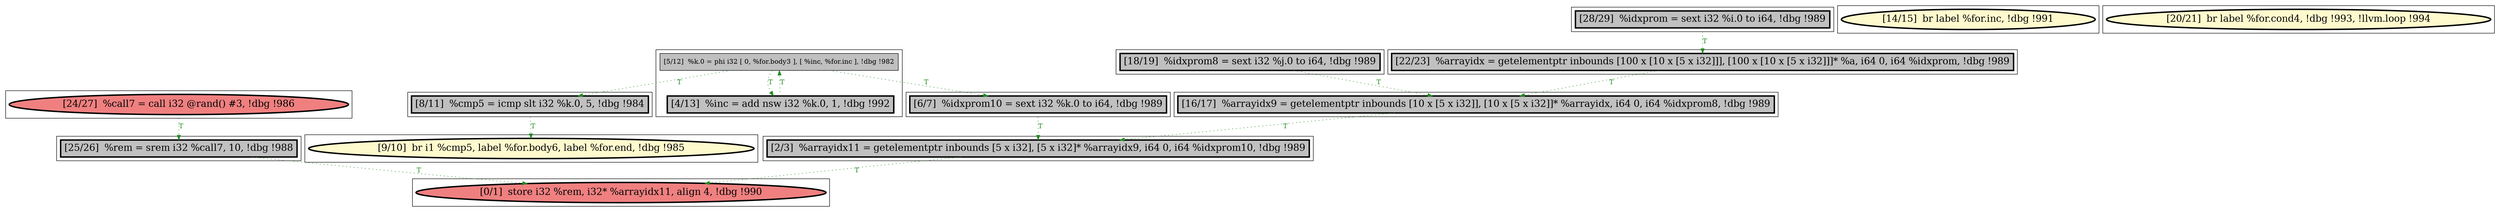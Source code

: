 
digraph G {



node258->node254 [style=dotted,color=forestgreen,label="T",fontcolor=forestgreen ]
node254->node247 [style=dotted,color=forestgreen,label="T",fontcolor=forestgreen ]
node250->node247 [style=dotted,color=forestgreen,label="T",fontcolor=forestgreen ]
node251->node249 [style=dotted,color=forestgreen,label="T",fontcolor=forestgreen ]
node257->node246 [style=dotted,color=forestgreen,label="T",fontcolor=forestgreen ]
node249->node248 [style=dotted,color=forestgreen,label="T",fontcolor=forestgreen ]
node260->node254 [style=dotted,color=forestgreen,label="T",fontcolor=forestgreen ]
node256->node258 [style=dotted,color=forestgreen,label="T",fontcolor=forestgreen ]
node251->node252 [style=dotted,color=forestgreen,label="T",fontcolor=forestgreen ]
node251->node250 [style=dotted,color=forestgreen,label="T",fontcolor=forestgreen ]
node247->node246 [style=dotted,color=forestgreen,label="T",fontcolor=forestgreen ]
node255->node257 [style=dotted,color=forestgreen,label="T",fontcolor=forestgreen ]
node252->node251 [style=dotted,color=forestgreen,label="T",fontcolor=forestgreen ]


subgraph cluster13 {


node260 [penwidth=3.0,fontsize=20,fillcolor=grey,label="[18/19]  %idxprom8 = sext i32 %j.0 to i64, !dbg !989",shape=rectangle,style=filled ]



}

subgraph cluster11 {


node258 [penwidth=3.0,fontsize=20,fillcolor=grey,label="[22/23]  %arrayidx = getelementptr inbounds [100 x [10 x [5 x i32]]], [100 x [10 x [5 x i32]]]* %a, i64 0, i64 %idxprom, !dbg !989",shape=rectangle,style=filled ]



}

subgraph cluster10 {


node257 [penwidth=3.0,fontsize=20,fillcolor=grey,label="[25/26]  %rem = srem i32 %call7, 10, !dbg !988",shape=rectangle,style=filled ]



}

subgraph cluster9 {


node256 [penwidth=3.0,fontsize=20,fillcolor=grey,label="[28/29]  %idxprom = sext i32 %i.0 to i64, !dbg !989",shape=rectangle,style=filled ]



}

subgraph cluster8 {


node255 [penwidth=3.0,fontsize=20,fillcolor=lightcoral,label="[24/27]  %call7 = call i32 @rand() #3, !dbg !986",shape=ellipse,style=filled ]



}

subgraph cluster7 {


node254 [penwidth=3.0,fontsize=20,fillcolor=grey,label="[16/17]  %arrayidx9 = getelementptr inbounds [10 x [5 x i32]], [10 x [5 x i32]]* %arrayidx, i64 0, i64 %idxprom8, !dbg !989",shape=rectangle,style=filled ]



}

subgraph cluster6 {


node253 [penwidth=3.0,fontsize=20,fillcolor=lemonchiffon,label="[14/15]  br label %for.inc, !dbg !991",shape=ellipse,style=filled ]



}

subgraph cluster0 {


node246 [penwidth=3.0,fontsize=20,fillcolor=lightcoral,label="[0/1]  store i32 %rem, i32* %arrayidx11, align 4, !dbg !990",shape=ellipse,style=filled ]



}

subgraph cluster12 {


node259 [penwidth=3.0,fontsize=20,fillcolor=lemonchiffon,label="[20/21]  br label %for.cond4, !dbg !993, !llvm.loop !994",shape=ellipse,style=filled ]



}

subgraph cluster5 {


node252 [penwidth=3.0,fontsize=20,fillcolor=grey,label="[4/13]  %inc = add nsw i32 %k.0, 1, !dbg !992",shape=rectangle,style=filled ]
node251 [fillcolor=grey,label="[5/12]  %k.0 = phi i32 [ 0, %for.body3 ], [ %inc, %for.inc ], !dbg !982",shape=rectangle,style=filled ]



}

subgraph cluster1 {


node247 [penwidth=3.0,fontsize=20,fillcolor=grey,label="[2/3]  %arrayidx11 = getelementptr inbounds [5 x i32], [5 x i32]* %arrayidx9, i64 0, i64 %idxprom10, !dbg !989",shape=rectangle,style=filled ]



}

subgraph cluster2 {


node248 [penwidth=3.0,fontsize=20,fillcolor=lemonchiffon,label="[9/10]  br i1 %cmp5, label %for.body6, label %for.end, !dbg !985",shape=ellipse,style=filled ]



}

subgraph cluster3 {


node249 [penwidth=3.0,fontsize=20,fillcolor=grey,label="[8/11]  %cmp5 = icmp slt i32 %k.0, 5, !dbg !984",shape=rectangle,style=filled ]



}

subgraph cluster4 {


node250 [penwidth=3.0,fontsize=20,fillcolor=grey,label="[6/7]  %idxprom10 = sext i32 %k.0 to i64, !dbg !989",shape=rectangle,style=filled ]



}

}
